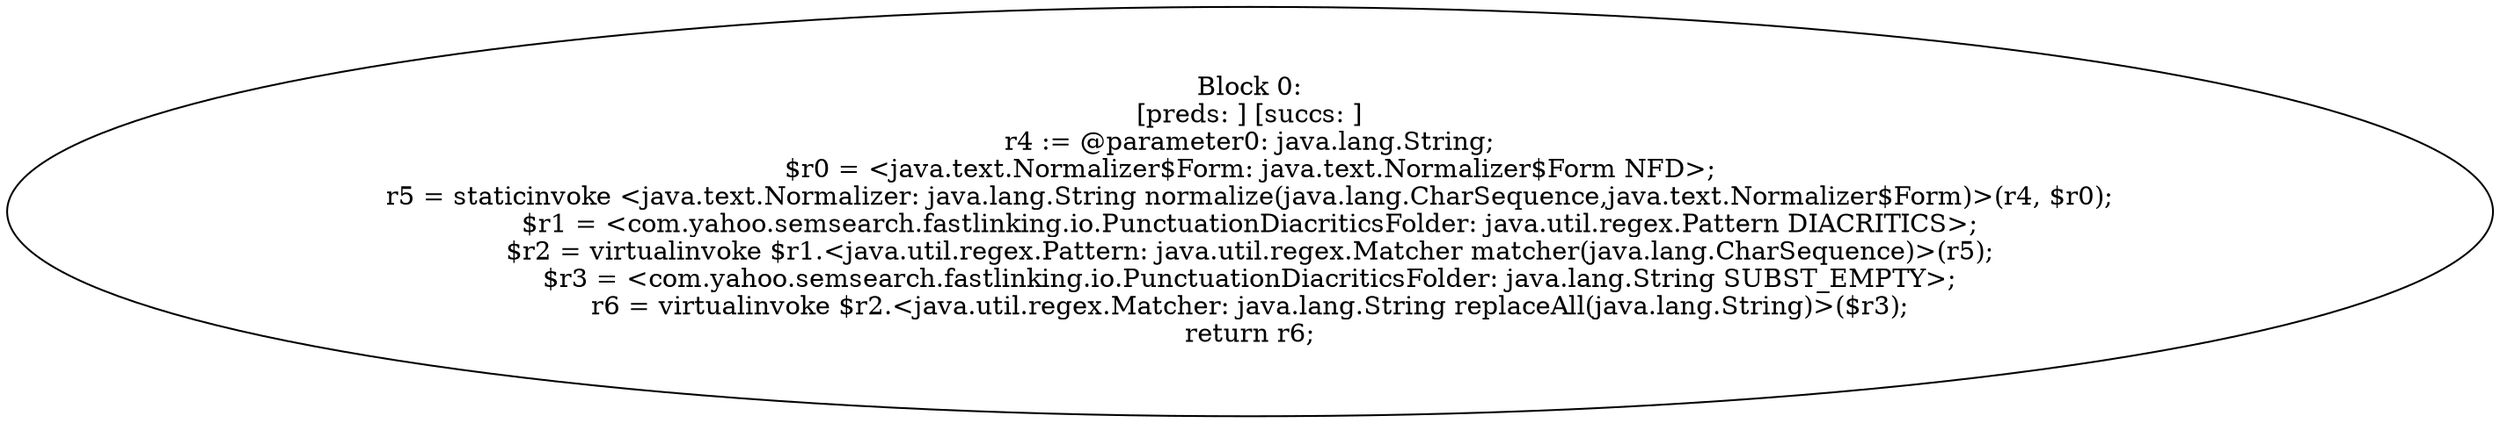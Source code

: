 digraph "unitGraph" {
    "Block 0:
[preds: ] [succs: ]
r4 := @parameter0: java.lang.String;
$r0 = <java.text.Normalizer$Form: java.text.Normalizer$Form NFD>;
r5 = staticinvoke <java.text.Normalizer: java.lang.String normalize(java.lang.CharSequence,java.text.Normalizer$Form)>(r4, $r0);
$r1 = <com.yahoo.semsearch.fastlinking.io.PunctuationDiacriticsFolder: java.util.regex.Pattern DIACRITICS>;
$r2 = virtualinvoke $r1.<java.util.regex.Pattern: java.util.regex.Matcher matcher(java.lang.CharSequence)>(r5);
$r3 = <com.yahoo.semsearch.fastlinking.io.PunctuationDiacriticsFolder: java.lang.String SUBST_EMPTY>;
r6 = virtualinvoke $r2.<java.util.regex.Matcher: java.lang.String replaceAll(java.lang.String)>($r3);
return r6;
"
}
